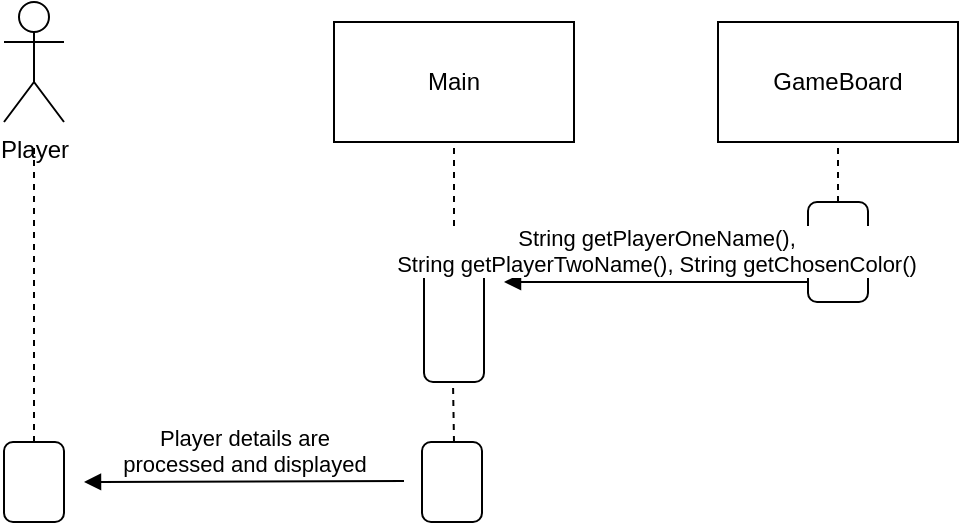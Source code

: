 <mxfile version="21.0.6" type="device"><diagram name="Page-1" id="YzlZ0DM4fhz69eoR4Agg"><mxGraphModel dx="1434" dy="760" grid="1" gridSize="10" guides="1" tooltips="1" connect="1" arrows="1" fold="1" page="1" pageScale="1" pageWidth="827" pageHeight="1169" math="0" shadow="0"><root><mxCell id="0"/><mxCell id="1" parent="0"/><mxCell id="uENaKHFFxKYt2iw9QfF--5" value="Main" style="rounded=0;whiteSpace=wrap;html=1;" parent="1" vertex="1"><mxGeometry x="355" y="270" width="120" height="60" as="geometry"/></mxCell><mxCell id="uENaKHFFxKYt2iw9QfF--6" value="GameBoard" style="rounded=0;whiteSpace=wrap;html=1;" parent="1" vertex="1"><mxGeometry x="547" y="270" width="120" height="60" as="geometry"/></mxCell><mxCell id="uENaKHFFxKYt2iw9QfF--8" value="" style="endArrow=none;dashed=1;html=1;rounded=0;exitX=0.5;exitY=0;exitDx=0;exitDy=0;" parent="1" source="uENaKHFFxKYt2iw9QfF--7" edge="1"><mxGeometry width="50" height="50" relative="1" as="geometry"><mxPoint x="155" y="380" as="sourcePoint"/><mxPoint x="205" y="330" as="targetPoint"/></mxGeometry></mxCell><mxCell id="uENaKHFFxKYt2iw9QfF--10" value="Player" style="shape=umlActor;verticalLabelPosition=bottom;verticalAlign=top;html=1;" parent="1" vertex="1"><mxGeometry x="190" y="260" width="30" height="60" as="geometry"/></mxCell><mxCell id="uENaKHFFxKYt2iw9QfF--11" value="" style="rounded=1;whiteSpace=wrap;html=1;" parent="1" vertex="1"><mxGeometry x="400" y="390" width="30" height="60" as="geometry"/></mxCell><mxCell id="uENaKHFFxKYt2iw9QfF--12" value="" style="endArrow=none;dashed=1;html=1;rounded=0;exitX=0.5;exitY=0;exitDx=0;exitDy=0;" parent="1" source="uENaKHFFxKYt2iw9QfF--11" edge="1"><mxGeometry width="50" height="50" relative="1" as="geometry"><mxPoint x="365" y="380" as="sourcePoint"/><mxPoint x="415" y="330" as="targetPoint"/></mxGeometry></mxCell><mxCell id="uENaKHFFxKYt2iw9QfF--13" value="" style="rounded=1;whiteSpace=wrap;html=1;" parent="1" vertex="1"><mxGeometry x="592" y="360" width="30" height="50" as="geometry"/></mxCell><mxCell id="uENaKHFFxKYt2iw9QfF--14" value="" style="endArrow=none;dashed=1;html=1;rounded=0;exitX=0.5;exitY=0;exitDx=0;exitDy=0;" parent="1" source="uENaKHFFxKYt2iw9QfF--13" edge="1"><mxGeometry width="50" height="50" relative="1" as="geometry"><mxPoint x="557" y="380" as="sourcePoint"/><mxPoint x="607" y="330" as="targetPoint"/></mxGeometry></mxCell><mxCell id="uENaKHFFxKYt2iw9QfF--16" value="" style="endArrow=none;dashed=1;html=1;rounded=0;startArrow=none;" parent="1" source="uENaKHFFxKYt2iw9QfF--7" edge="1"><mxGeometry width="50" height="50" relative="1" as="geometry"><mxPoint x="205" y="490" as="sourcePoint"/><mxPoint x="205" y="430" as="targetPoint"/></mxGeometry></mxCell><mxCell id="uENaKHFFxKYt2iw9QfF--35" value="String getPlayerOneName(),&lt;br&gt;String getPlayerTwoName(),&amp;nbsp;String getChosenColor()" style="html=1;verticalAlign=bottom;endArrow=block;edgeStyle=elbowEdgeStyle;elbow=vertical;curved=0;rounded=0;" parent="1" edge="1"><mxGeometry width="80" relative="1" as="geometry"><mxPoint x="592" y="400" as="sourcePoint"/><mxPoint x="440" y="400" as="targetPoint"/></mxGeometry></mxCell><mxCell id="uENaKHFFxKYt2iw9QfF--7" value="" style="rounded=1;whiteSpace=wrap;html=1;" parent="1" vertex="1"><mxGeometry x="190" y="480" width="30" height="40" as="geometry"/></mxCell><mxCell id="uENaKHFFxKYt2iw9QfF--37" value="" style="endArrow=none;dashed=1;html=1;rounded=0;" parent="1" edge="1"><mxGeometry width="50" height="50" relative="1" as="geometry"><mxPoint x="415" y="480" as="sourcePoint"/><mxPoint x="414.5" y="450" as="targetPoint"/></mxGeometry></mxCell><mxCell id="uENaKHFFxKYt2iw9QfF--38" value="" style="rounded=1;whiteSpace=wrap;html=1;" parent="1" vertex="1"><mxGeometry x="399" y="480" width="30" height="40" as="geometry"/></mxCell><mxCell id="uENaKHFFxKYt2iw9QfF--39" value="Player details are &lt;br&gt;processed and displayed" style="html=1;verticalAlign=bottom;endArrow=block;edgeStyle=elbowEdgeStyle;elbow=vertical;curved=0;rounded=0;" parent="1" edge="1"><mxGeometry width="80" relative="1" as="geometry"><mxPoint x="390" y="499.5" as="sourcePoint"/><mxPoint x="230" y="500" as="targetPoint"/></mxGeometry></mxCell></root></mxGraphModel></diagram></mxfile>